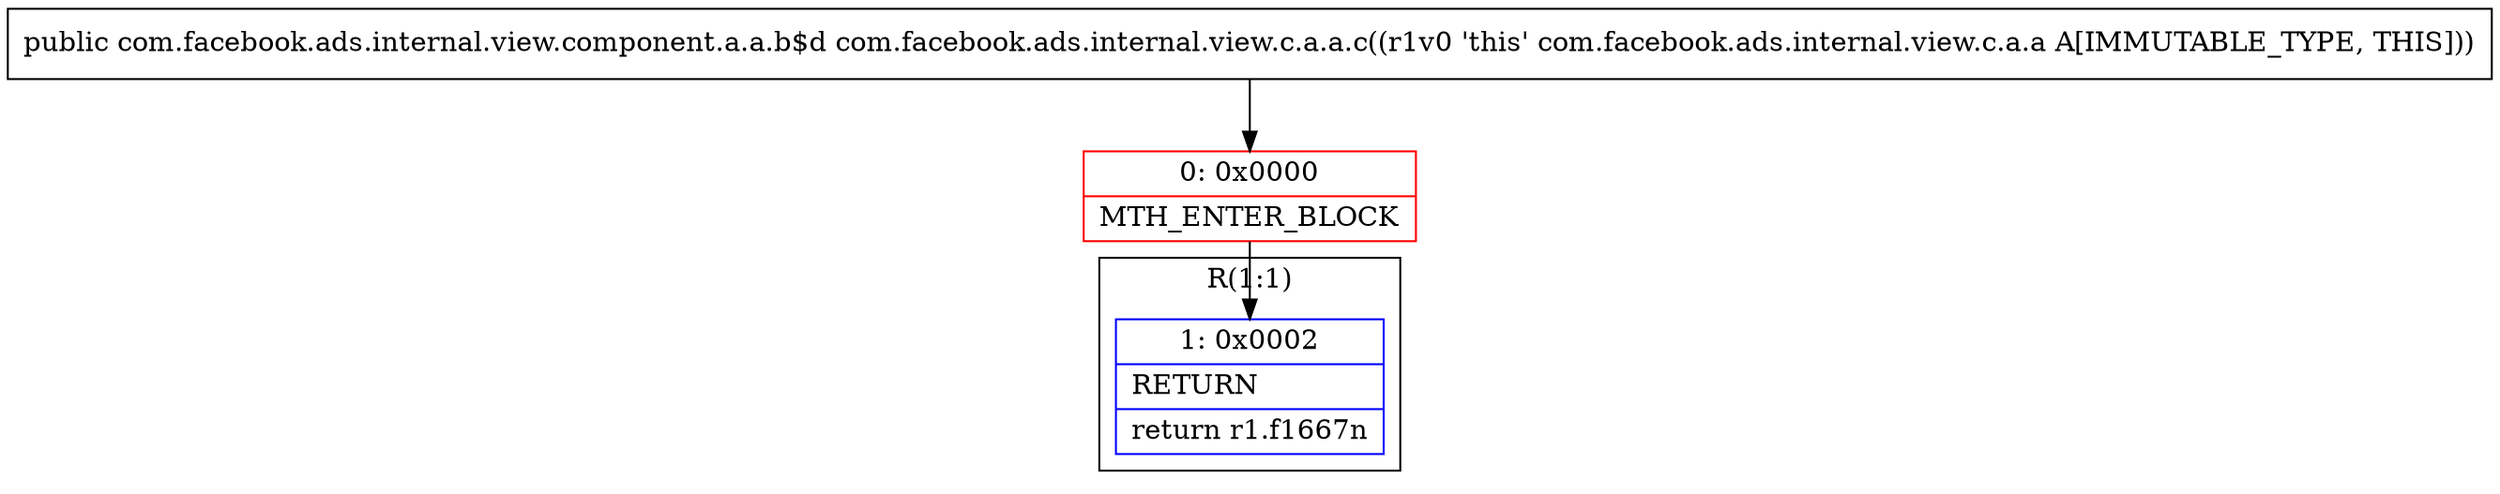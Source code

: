 digraph "CFG forcom.facebook.ads.internal.view.c.a.a.c()Lcom\/facebook\/ads\/internal\/view\/component\/a\/a\/b$d;" {
subgraph cluster_Region_873030933 {
label = "R(1:1)";
node [shape=record,color=blue];
Node_1 [shape=record,label="{1\:\ 0x0002|RETURN\l|return r1.f1667n\l}"];
}
Node_0 [shape=record,color=red,label="{0\:\ 0x0000|MTH_ENTER_BLOCK\l}"];
MethodNode[shape=record,label="{public com.facebook.ads.internal.view.component.a.a.b$d com.facebook.ads.internal.view.c.a.a.c((r1v0 'this' com.facebook.ads.internal.view.c.a.a A[IMMUTABLE_TYPE, THIS])) }"];
MethodNode -> Node_0;
Node_0 -> Node_1;
}

